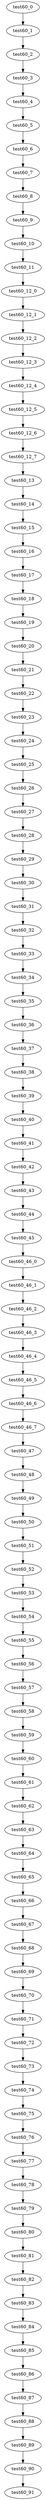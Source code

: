 digraph G {
test60_0->test60_1;
test60_1->test60_2;
test60_2->test60_3;
test60_3->test60_4;
test60_4->test60_5;
test60_5->test60_6;
test60_6->test60_7;
test60_7->test60_8;
test60_8->test60_9;
test60_9->test60_10;
test60_10->test60_11;
test60_11->test60_12_0;
test60_12_0->test60_12_1;
test60_12_1->test60_12_2;
test60_12_2->test60_12_3;
test60_12_3->test60_12_4;
test60_12_4->test60_12_5;
test60_12_5->test60_12_6;
test60_12_6->test60_12_7;
test60_12_7->test60_13;
test60_13->test60_14;
test60_14->test60_15;
test60_15->test60_16;
test60_16->test60_17;
test60_17->test60_18;
test60_18->test60_19;
test60_19->test60_20;
test60_20->test60_21;
test60_21->test60_22;
test60_22->test60_23;
test60_23->test60_24;
test60_24->test60_25;
test60_25->test60_26;
test60_26->test60_27;
test60_27->test60_28;
test60_28->test60_29;
test60_29->test60_30;
test60_30->test60_31;
test60_31->test60_32;
test60_32->test60_33;
test60_33->test60_34;
test60_34->test60_35;
test60_35->test60_36;
test60_36->test60_37;
test60_37->test60_38;
test60_38->test60_39;
test60_39->test60_40;
test60_40->test60_41;
test60_41->test60_42;
test60_42->test60_43;
test60_43->test60_44;
test60_44->test60_45;
test60_45->test60_46_0;
test60_46_0->test60_46_1;
test60_46_1->test60_46_2;
test60_46_2->test60_46_3;
test60_46_3->test60_46_4;
test60_46_4->test60_46_5;
test60_46_5->test60_46_6;
test60_46_6->test60_46_7;
test60_46_7->test60_47;
test60_47->test60_48;
test60_48->test60_49;
test60_49->test60_50;
test60_50->test60_51;
test60_51->test60_52;
test60_52->test60_53;
test60_53->test60_54;
test60_54->test60_55;
test60_55->test60_56;
test60_56->test60_57;
test60_57->test60_58;
test60_58->test60_59;
test60_59->test60_60;
test60_60->test60_61;
test60_61->test60_62;
test60_62->test60_63;
test60_63->test60_64;
test60_64->test60_65;
test60_65->test60_66;
test60_66->test60_67;
test60_67->test60_68;
test60_68->test60_69;
test60_69->test60_70;
test60_70->test60_71;
test60_71->test60_72;
test60_72->test60_73;
test60_73->test60_74;
test60_74->test60_75;
test60_75->test60_76;
test60_76->test60_77;
test60_77->test60_78;
test60_78->test60_79;
test60_79->test60_80;
test60_80->test60_81;
test60_81->test60_82;
test60_82->test60_83;
test60_83->test60_84;
test60_84->test60_85;
test60_85->test60_86;
test60_86->test60_87;
test60_87->test60_88;
test60_88->test60_89;
test60_89->test60_90;
test60_90->test60_91;

}
